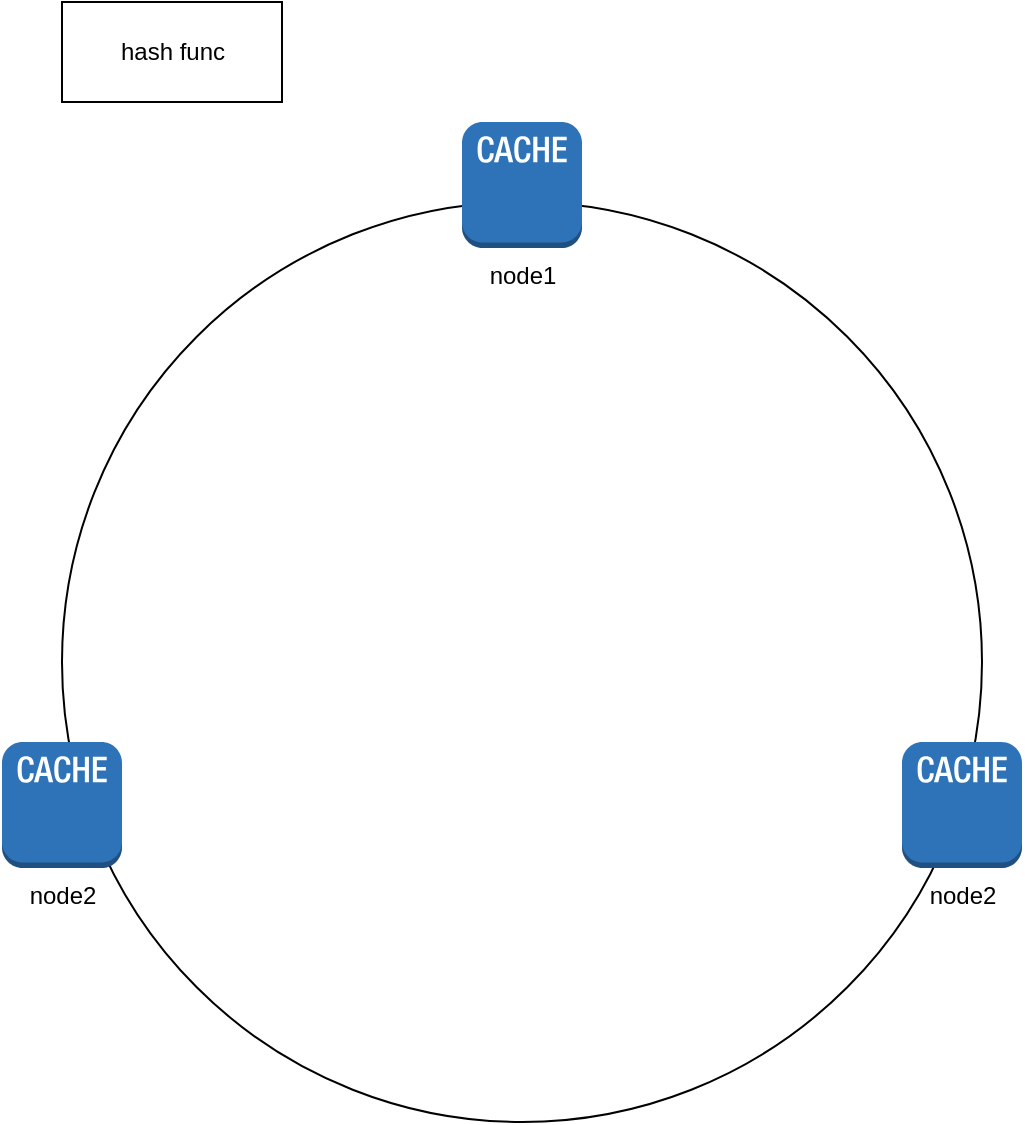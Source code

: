 <mxfile version="15.0.4" type="github">
  <diagram id="6sYQVevWu287LBrWTzv6" name="第 1 页">
    <mxGraphModel dx="1426" dy="794" grid="1" gridSize="10" guides="1" tooltips="1" connect="1" arrows="1" fold="1" page="1" pageScale="1" pageWidth="827" pageHeight="1169" math="0" shadow="0">
      <root>
        <mxCell id="0" />
        <mxCell id="1" parent="0" />
        <mxCell id="pF9mlj2ox5HBTpX8pWFi-1" value="" style="ellipse;whiteSpace=wrap;html=1;aspect=fixed;" vertex="1" parent="1">
          <mxGeometry x="190" y="160" width="460" height="460" as="geometry" />
        </mxCell>
        <mxCell id="pF9mlj2ox5HBTpX8pWFi-2" value="node1&lt;br&gt;" style="outlineConnect=0;dashed=0;verticalLabelPosition=bottom;verticalAlign=top;align=center;html=1;shape=mxgraph.aws3.cache_node;fillColor=#2E73B8;gradientColor=none;" vertex="1" parent="1">
          <mxGeometry x="390" y="120" width="60" height="63" as="geometry" />
        </mxCell>
        <mxCell id="pF9mlj2ox5HBTpX8pWFi-3" value="node2&lt;br&gt;" style="outlineConnect=0;dashed=0;verticalLabelPosition=bottom;verticalAlign=top;align=center;html=1;shape=mxgraph.aws3.cache_node;fillColor=#2E73B8;gradientColor=none;" vertex="1" parent="1">
          <mxGeometry x="610" y="430" width="60" height="63" as="geometry" />
        </mxCell>
        <mxCell id="pF9mlj2ox5HBTpX8pWFi-4" value="node2&lt;br&gt;" style="outlineConnect=0;dashed=0;verticalLabelPosition=bottom;verticalAlign=top;align=center;html=1;shape=mxgraph.aws3.cache_node;fillColor=#2E73B8;gradientColor=none;" vertex="1" parent="1">
          <mxGeometry x="160" y="430" width="60" height="63" as="geometry" />
        </mxCell>
        <mxCell id="pF9mlj2ox5HBTpX8pWFi-6" value="hash func" style="html=1;" vertex="1" parent="1">
          <mxGeometry x="190" y="60" width="110" height="50" as="geometry" />
        </mxCell>
      </root>
    </mxGraphModel>
  </diagram>
</mxfile>
